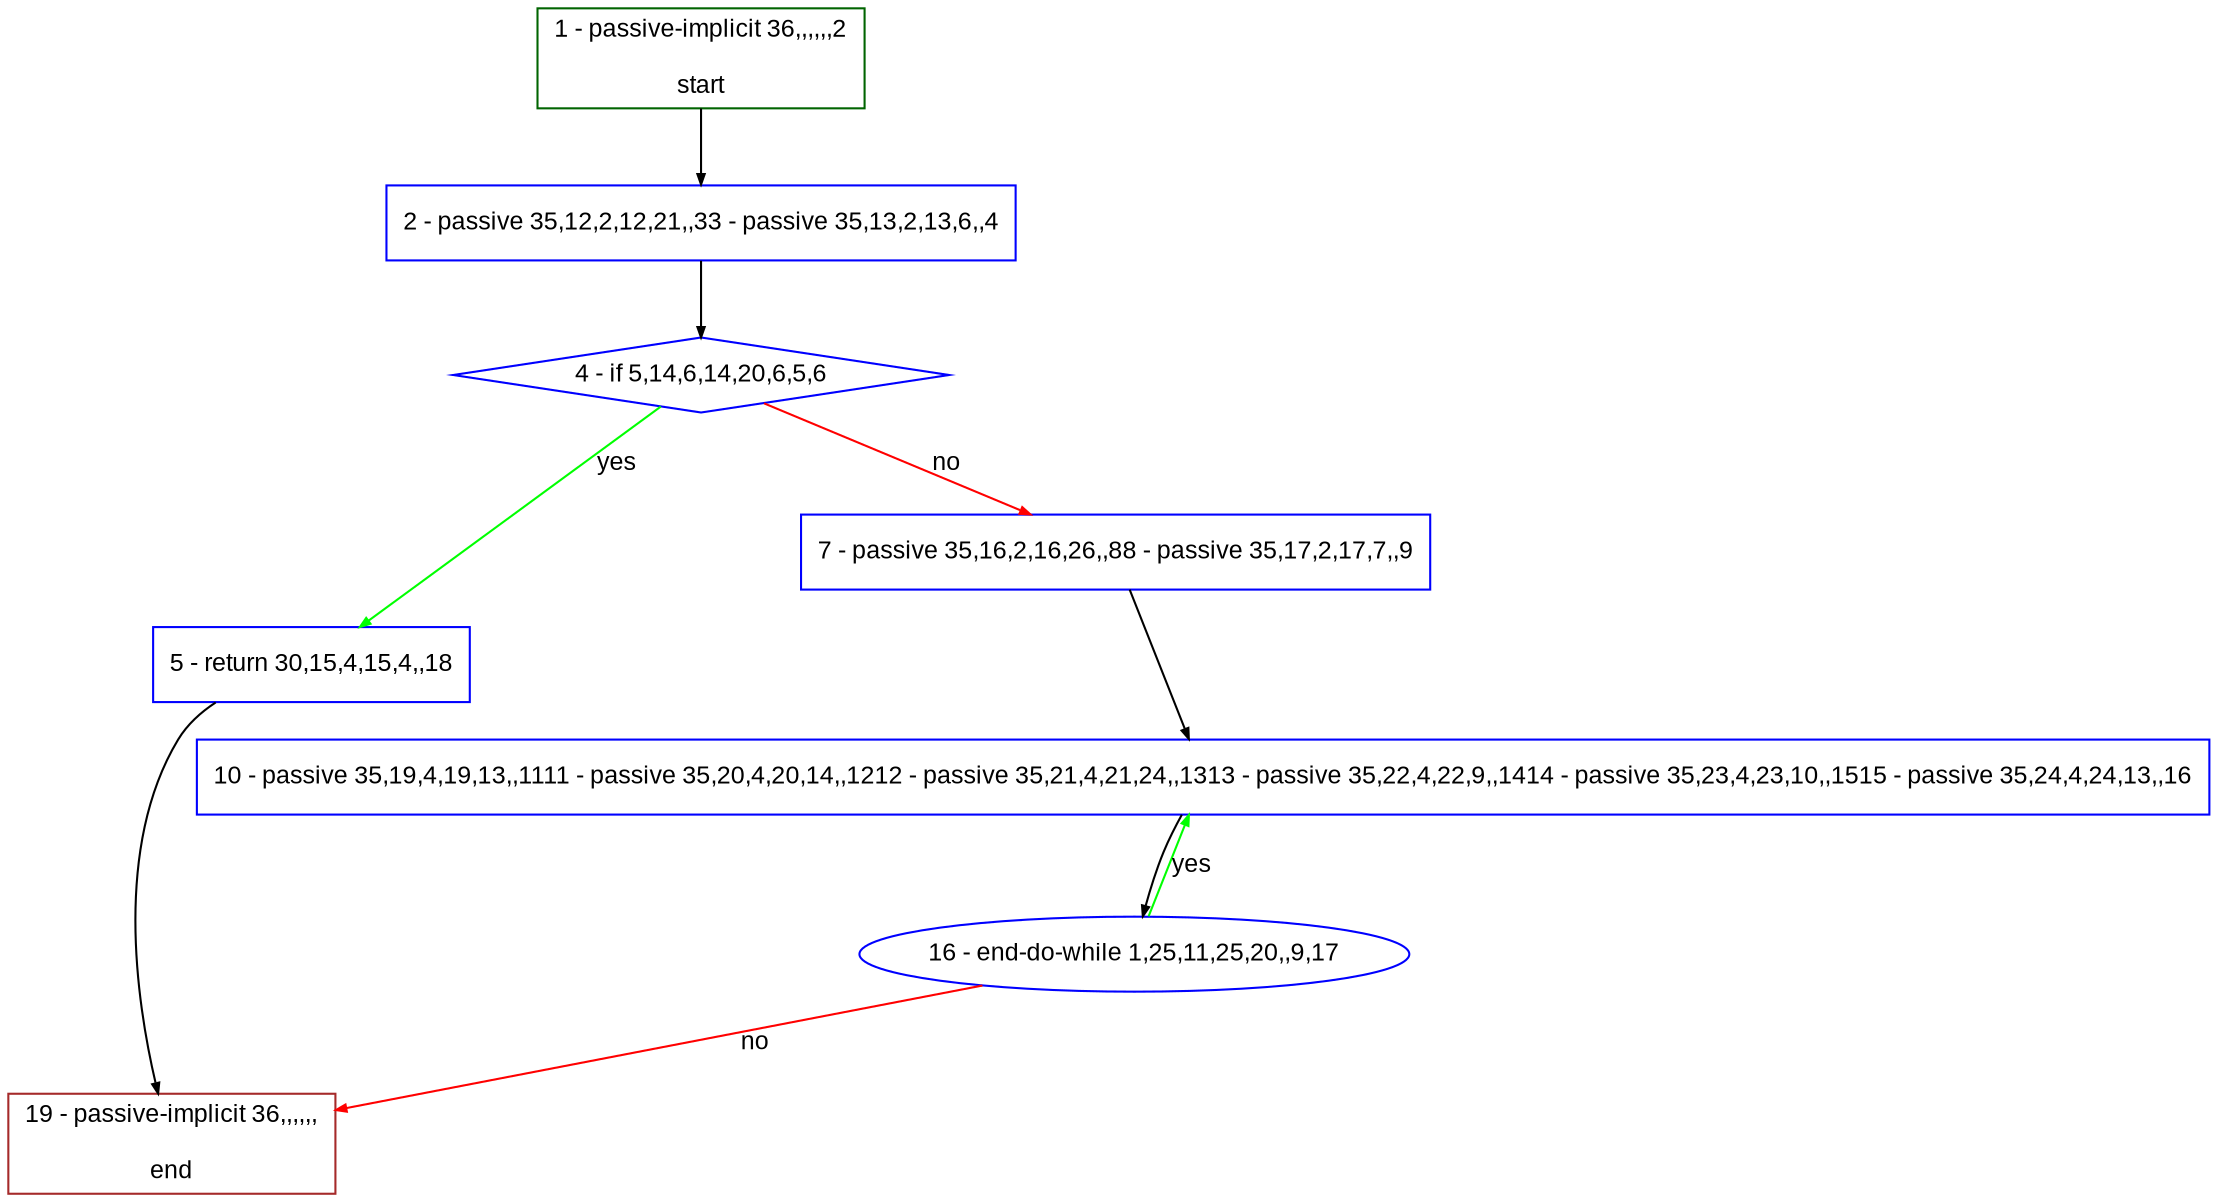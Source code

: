 digraph "" {
  graph [bgcolor="white", fillcolor="#FFFFCC", pack="true", packmode="clust", fontname="Arial", label="", fontsize="12", compound="true", style="rounded,filled"];
  node [node_initialized="no", fillcolor="white", fontname="Arial", label="", color="grey", fontsize="12", fixedsize="false", compound="true", shape="rectangle", style="filled"];
  edge [arrowtail="none", lhead="", fontcolor="black", fontname="Arial", label="", color="black", fontsize="12", arrowhead="normal", arrowsize="0.5", compound="true", ltail="", dir="forward"];
  __N1 [fillcolor="#ffffff", label="2 - passive 35,12,2,12,21,,33 - passive 35,13,2,13,6,,4", color="#0000ff", shape="box", style="filled"];
  __N2 [fillcolor="#ffffff", label="1 - passive-implicit 36,,,,,,2\n\nstart", color="#006400", shape="box", style="filled"];
  __N3 [fillcolor="#ffffff", label="4 - if 5,14,6,14,20,6,5,6", color="#0000ff", shape="diamond", style="filled"];
  __N4 [fillcolor="#ffffff", label="5 - return 30,15,4,15,4,,18", color="#0000ff", shape="box", style="filled"];
  __N5 [fillcolor="#ffffff", label="7 - passive 35,16,2,16,26,,88 - passive 35,17,2,17,7,,9", color="#0000ff", shape="box", style="filled"];
  __N6 [fillcolor="#ffffff", label="19 - passive-implicit 36,,,,,,\n\nend", color="#a52a2a", shape="box", style="filled"];
  __N7 [fillcolor="#ffffff", label="10 - passive 35,19,4,19,13,,1111 - passive 35,20,4,20,14,,1212 - passive 35,21,4,21,24,,1313 - passive 35,22,4,22,9,,1414 - passive 35,23,4,23,10,,1515 - passive 35,24,4,24,13,,16", color="#0000ff", shape="box", style="filled"];
  __N8 [fillcolor="#ffffff", label="16 - end-do-while 1,25,11,25,20,,9,17", color="#0000ff", shape="oval", style="filled"];
  __N2 -> __N1 [arrowtail="none", color="#000000", label="", arrowhead="normal", dir="forward"];
  __N1 -> __N3 [arrowtail="none", color="#000000", label="", arrowhead="normal", dir="forward"];
  __N3 -> __N4 [arrowtail="none", color="#00ff00", label="yes", arrowhead="normal", dir="forward"];
  __N3 -> __N5 [arrowtail="none", color="#ff0000", label="no", arrowhead="normal", dir="forward"];
  __N4 -> __N6 [arrowtail="none", color="#000000", label="", arrowhead="normal", dir="forward"];
  __N5 -> __N7 [arrowtail="none", color="#000000", label="", arrowhead="normal", dir="forward"];
  __N7 -> __N8 [arrowtail="none", color="#000000", label="", arrowhead="normal", dir="forward"];
  __N8 -> __N7 [arrowtail="none", color="#00ff00", label="yes", arrowhead="normal", dir="forward"];
  __N8 -> __N6 [arrowtail="none", color="#ff0000", label="no", arrowhead="normal", dir="forward"];
}
